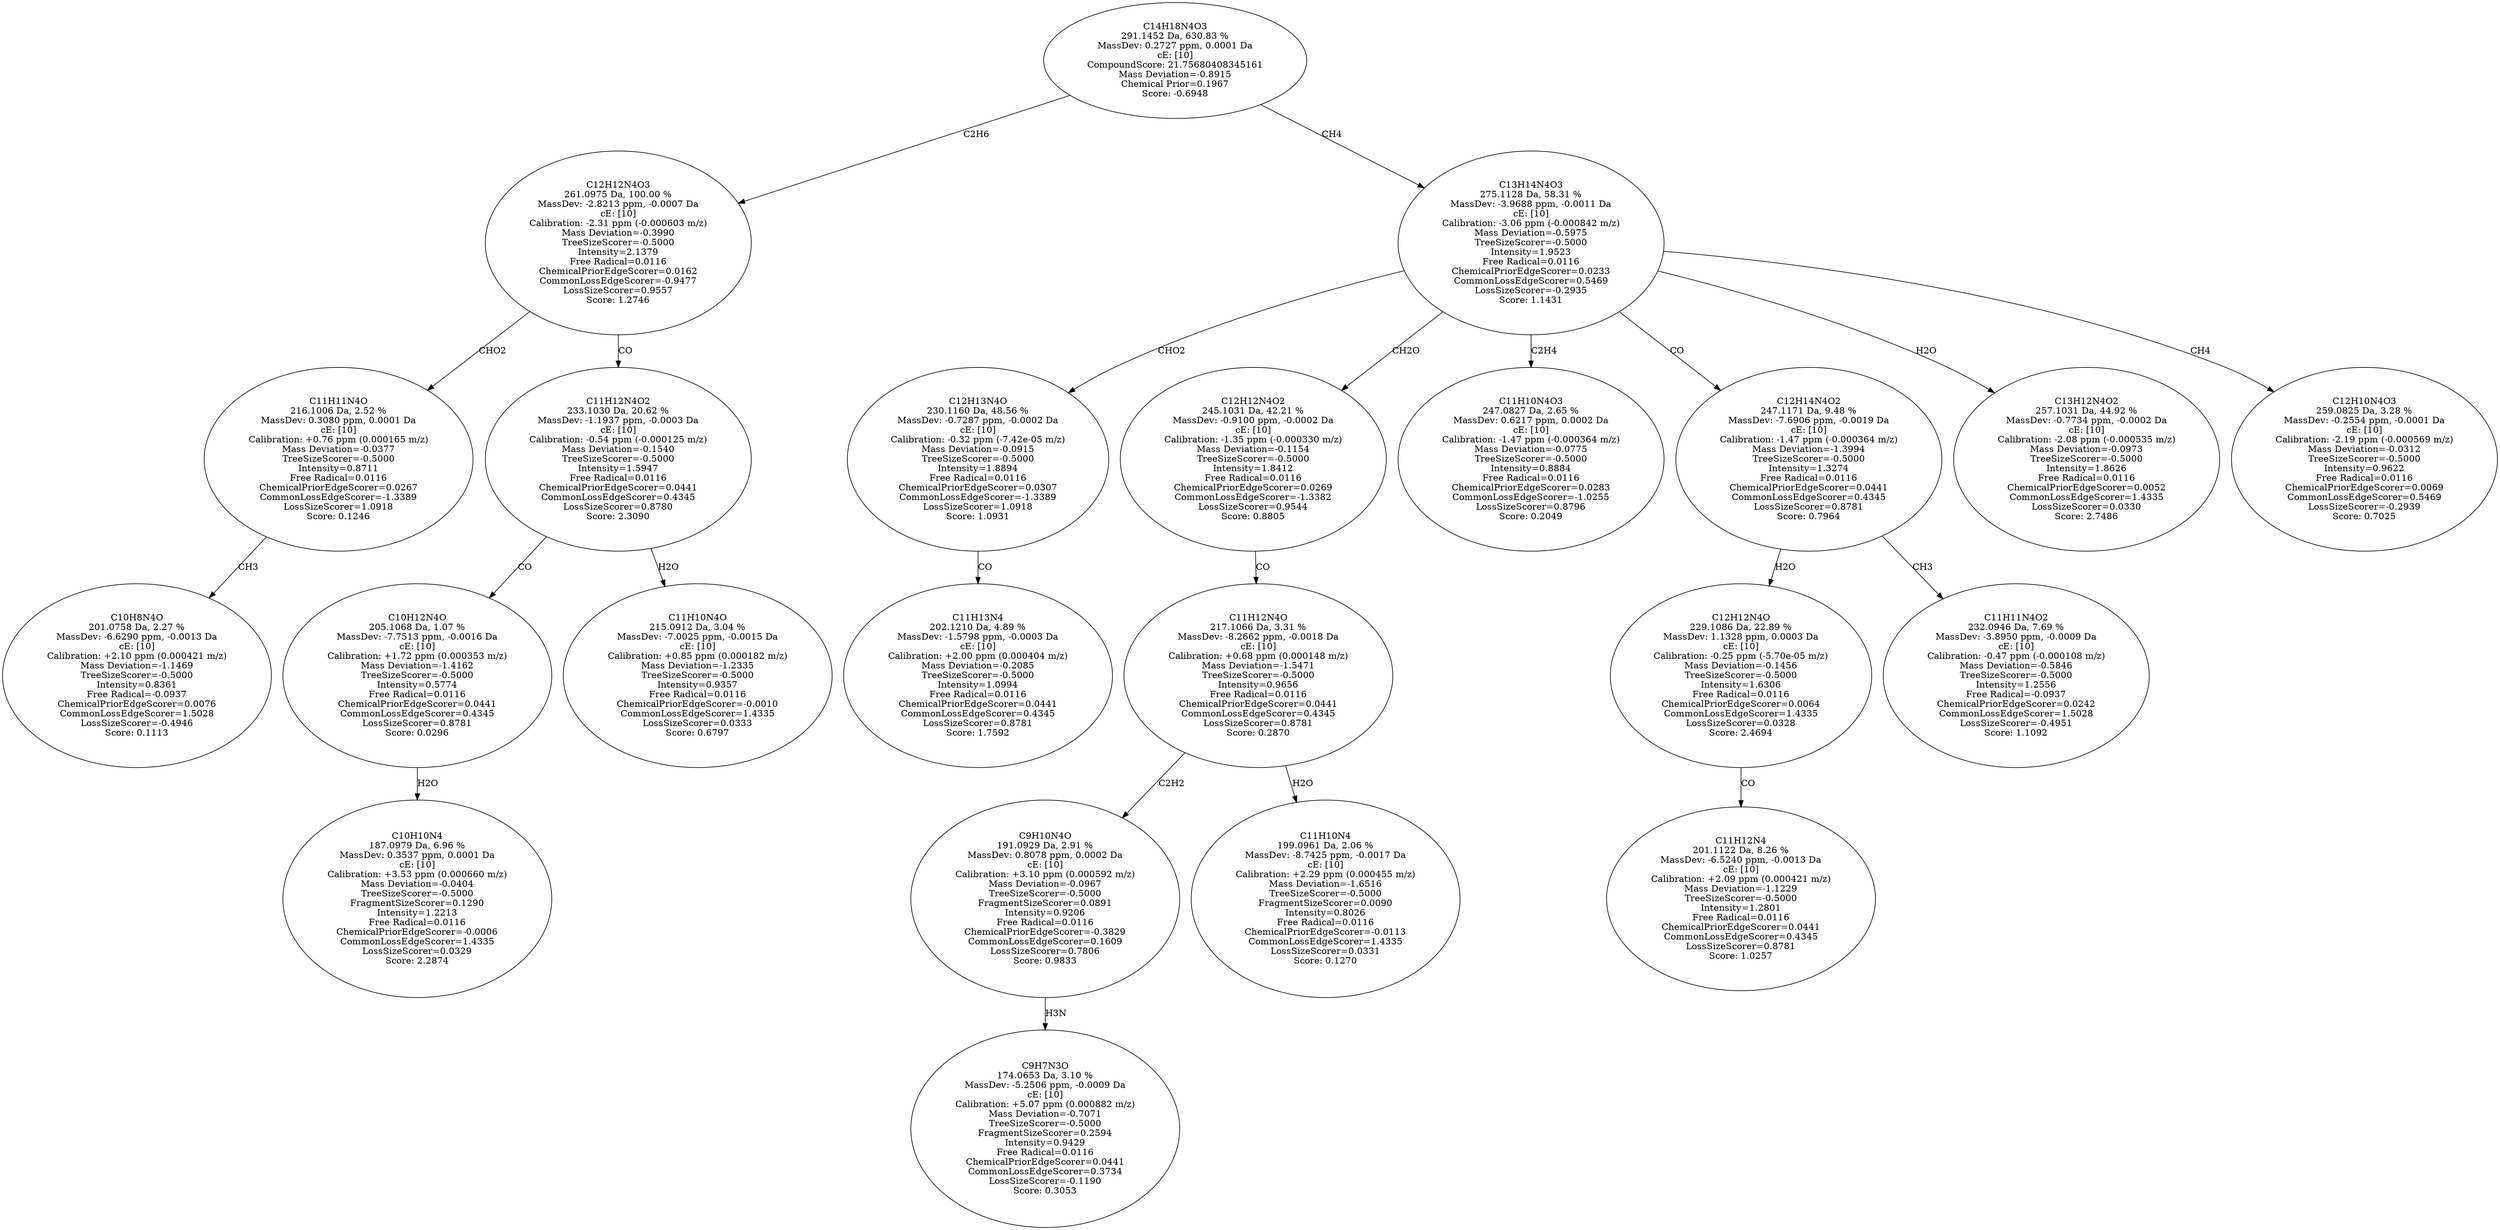 strict digraph {
v1 [label="C10H8N4O\n201.0758 Da, 2.27 %\nMassDev: -6.6290 ppm, -0.0013 Da\ncE: [10]\nCalibration: +2.10 ppm (0.000421 m/z)\nMass Deviation=-1.1469\nTreeSizeScorer=-0.5000\nIntensity=0.8361\nFree Radical=-0.0937\nChemicalPriorEdgeScorer=0.0076\nCommonLossEdgeScorer=1.5028\nLossSizeScorer=-0.4946\nScore: 0.1113"];
v2 [label="C11H11N4O\n216.1006 Da, 2.52 %\nMassDev: 0.3080 ppm, 0.0001 Da\ncE: [10]\nCalibration: +0.76 ppm (0.000165 m/z)\nMass Deviation=-0.0377\nTreeSizeScorer=-0.5000\nIntensity=0.8711\nFree Radical=0.0116\nChemicalPriorEdgeScorer=0.0267\nCommonLossEdgeScorer=-1.3389\nLossSizeScorer=1.0918\nScore: 0.1246"];
v3 [label="C10H10N4\n187.0979 Da, 6.96 %\nMassDev: 0.3537 ppm, 0.0001 Da\ncE: [10]\nCalibration: +3.53 ppm (0.000660 m/z)\nMass Deviation=-0.0404\nTreeSizeScorer=-0.5000\nFragmentSizeScorer=0.1290\nIntensity=1.2213\nFree Radical=0.0116\nChemicalPriorEdgeScorer=-0.0006\nCommonLossEdgeScorer=1.4335\nLossSizeScorer=0.0329\nScore: 2.2874"];
v4 [label="C10H12N4O\n205.1068 Da, 1.07 %\nMassDev: -7.7513 ppm, -0.0016 Da\ncE: [10]\nCalibration: +1.72 ppm (0.000353 m/z)\nMass Deviation=-1.4162\nTreeSizeScorer=-0.5000\nIntensity=0.5774\nFree Radical=0.0116\nChemicalPriorEdgeScorer=0.0441\nCommonLossEdgeScorer=0.4345\nLossSizeScorer=0.8781\nScore: 0.0296"];
v5 [label="C11H10N4O\n215.0912 Da, 3.04 %\nMassDev: -7.0025 ppm, -0.0015 Da\ncE: [10]\nCalibration: +0.85 ppm (0.000182 m/z)\nMass Deviation=-1.2335\nTreeSizeScorer=-0.5000\nIntensity=0.9357\nFree Radical=0.0116\nChemicalPriorEdgeScorer=-0.0010\nCommonLossEdgeScorer=1.4335\nLossSizeScorer=0.0333\nScore: 0.6797"];
v6 [label="C11H12N4O2\n233.1030 Da, 20.62 %\nMassDev: -1.1937 ppm, -0.0003 Da\ncE: [10]\nCalibration: -0.54 ppm (-0.000125 m/z)\nMass Deviation=-0.1540\nTreeSizeScorer=-0.5000\nIntensity=1.5947\nFree Radical=0.0116\nChemicalPriorEdgeScorer=0.0441\nCommonLossEdgeScorer=0.4345\nLossSizeScorer=0.8780\nScore: 2.3090"];
v7 [label="C12H12N4O3\n261.0975 Da, 100.00 %\nMassDev: -2.8213 ppm, -0.0007 Da\ncE: [10]\nCalibration: -2.31 ppm (-0.000603 m/z)\nMass Deviation=-0.3990\nTreeSizeScorer=-0.5000\nIntensity=2.1379\nFree Radical=0.0116\nChemicalPriorEdgeScorer=0.0162\nCommonLossEdgeScorer=-0.9477\nLossSizeScorer=0.9557\nScore: 1.2746"];
v8 [label="C11H13N4\n202.1210 Da, 4.89 %\nMassDev: -1.5798 ppm, -0.0003 Da\ncE: [10]\nCalibration: +2.00 ppm (0.000404 m/z)\nMass Deviation=-0.2085\nTreeSizeScorer=-0.5000\nIntensity=1.0994\nFree Radical=0.0116\nChemicalPriorEdgeScorer=0.0441\nCommonLossEdgeScorer=0.4345\nLossSizeScorer=0.8781\nScore: 1.7592"];
v9 [label="C12H13N4O\n230.1160 Da, 48.56 %\nMassDev: -0.7287 ppm, -0.0002 Da\ncE: [10]\nCalibration: -0.32 ppm (-7.42e-05 m/z)\nMass Deviation=-0.0915\nTreeSizeScorer=-0.5000\nIntensity=1.8894\nFree Radical=0.0116\nChemicalPriorEdgeScorer=0.0307\nCommonLossEdgeScorer=-1.3389\nLossSizeScorer=1.0918\nScore: 1.0931"];
v10 [label="C9H7N3O\n174.0653 Da, 3.10 %\nMassDev: -5.2506 ppm, -0.0009 Da\ncE: [10]\nCalibration: +5.07 ppm (0.000882 m/z)\nMass Deviation=-0.7071\nTreeSizeScorer=-0.5000\nFragmentSizeScorer=0.2594\nIntensity=0.9429\nFree Radical=0.0116\nChemicalPriorEdgeScorer=0.0441\nCommonLossEdgeScorer=0.3734\nLossSizeScorer=-0.1190\nScore: 0.3053"];
v11 [label="C9H10N4O\n191.0929 Da, 2.91 %\nMassDev: 0.8078 ppm, 0.0002 Da\ncE: [10]\nCalibration: +3.10 ppm (0.000592 m/z)\nMass Deviation=-0.0967\nTreeSizeScorer=-0.5000\nFragmentSizeScorer=0.0891\nIntensity=0.9206\nFree Radical=0.0116\nChemicalPriorEdgeScorer=-0.3829\nCommonLossEdgeScorer=0.1609\nLossSizeScorer=0.7806\nScore: 0.9833"];
v12 [label="C11H10N4\n199.0961 Da, 2.06 %\nMassDev: -8.7425 ppm, -0.0017 Da\ncE: [10]\nCalibration: +2.29 ppm (0.000455 m/z)\nMass Deviation=-1.6516\nTreeSizeScorer=-0.5000\nFragmentSizeScorer=0.0090\nIntensity=0.8026\nFree Radical=0.0116\nChemicalPriorEdgeScorer=-0.0113\nCommonLossEdgeScorer=1.4335\nLossSizeScorer=0.0331\nScore: 0.1270"];
v13 [label="C11H12N4O\n217.1066 Da, 3.31 %\nMassDev: -8.2662 ppm, -0.0018 Da\ncE: [10]\nCalibration: +0.68 ppm (0.000148 m/z)\nMass Deviation=-1.5471\nTreeSizeScorer=-0.5000\nIntensity=0.9656\nFree Radical=0.0116\nChemicalPriorEdgeScorer=0.0441\nCommonLossEdgeScorer=0.4345\nLossSizeScorer=0.8781\nScore: 0.2870"];
v14 [label="C12H12N4O2\n245.1031 Da, 42.21 %\nMassDev: -0.9100 ppm, -0.0002 Da\ncE: [10]\nCalibration: -1.35 ppm (-0.000330 m/z)\nMass Deviation=-0.1154\nTreeSizeScorer=-0.5000\nIntensity=1.8412\nFree Radical=0.0116\nChemicalPriorEdgeScorer=0.0269\nCommonLossEdgeScorer=-1.3382\nLossSizeScorer=0.9544\nScore: 0.8805"];
v15 [label="C11H10N4O3\n247.0827 Da, 2.65 %\nMassDev: 0.6217 ppm, 0.0002 Da\ncE: [10]\nCalibration: -1.47 ppm (-0.000364 m/z)\nMass Deviation=-0.0775\nTreeSizeScorer=-0.5000\nIntensity=0.8884\nFree Radical=0.0116\nChemicalPriorEdgeScorer=0.0283\nCommonLossEdgeScorer=-1.0255\nLossSizeScorer=0.8796\nScore: 0.2049"];
v16 [label="C11H12N4\n201.1122 Da, 8.26 %\nMassDev: -6.5240 ppm, -0.0013 Da\ncE: [10]\nCalibration: +2.09 ppm (0.000421 m/z)\nMass Deviation=-1.1229\nTreeSizeScorer=-0.5000\nIntensity=1.2801\nFree Radical=0.0116\nChemicalPriorEdgeScorer=0.0441\nCommonLossEdgeScorer=0.4345\nLossSizeScorer=0.8781\nScore: 1.0257"];
v17 [label="C12H12N4O\n229.1086 Da, 22.89 %\nMassDev: 1.1328 ppm, 0.0003 Da\ncE: [10]\nCalibration: -0.25 ppm (-5.70e-05 m/z)\nMass Deviation=-0.1456\nTreeSizeScorer=-0.5000\nIntensity=1.6306\nFree Radical=0.0116\nChemicalPriorEdgeScorer=0.0064\nCommonLossEdgeScorer=1.4335\nLossSizeScorer=0.0328\nScore: 2.4694"];
v18 [label="C11H11N4O2\n232.0946 Da, 7.69 %\nMassDev: -3.8950 ppm, -0.0009 Da\ncE: [10]\nCalibration: -0.47 ppm (-0.000108 m/z)\nMass Deviation=-0.5846\nTreeSizeScorer=-0.5000\nIntensity=1.2556\nFree Radical=-0.0937\nChemicalPriorEdgeScorer=0.0242\nCommonLossEdgeScorer=1.5028\nLossSizeScorer=-0.4951\nScore: 1.1092"];
v19 [label="C12H14N4O2\n247.1171 Da, 9.48 %\nMassDev: -7.6906 ppm, -0.0019 Da\ncE: [10]\nCalibration: -1.47 ppm (-0.000364 m/z)\nMass Deviation=-1.3994\nTreeSizeScorer=-0.5000\nIntensity=1.3274\nFree Radical=0.0116\nChemicalPriorEdgeScorer=0.0441\nCommonLossEdgeScorer=0.4345\nLossSizeScorer=0.8781\nScore: 0.7964"];
v20 [label="C13H12N4O2\n257.1031 Da, 44.92 %\nMassDev: -0.7734 ppm, -0.0002 Da\ncE: [10]\nCalibration: -2.08 ppm (-0.000535 m/z)\nMass Deviation=-0.0973\nTreeSizeScorer=-0.5000\nIntensity=1.8626\nFree Radical=0.0116\nChemicalPriorEdgeScorer=0.0052\nCommonLossEdgeScorer=1.4335\nLossSizeScorer=0.0330\nScore: 2.7486"];
v21 [label="C12H10N4O3\n259.0825 Da, 3.28 %\nMassDev: -0.2554 ppm, -0.0001 Da\ncE: [10]\nCalibration: -2.19 ppm (-0.000569 m/z)\nMass Deviation=-0.0312\nTreeSizeScorer=-0.5000\nIntensity=0.9622\nFree Radical=0.0116\nChemicalPriorEdgeScorer=0.0069\nCommonLossEdgeScorer=0.5469\nLossSizeScorer=-0.2939\nScore: 0.7025"];
v22 [label="C13H14N4O3\n275.1128 Da, 58.31 %\nMassDev: -3.9688 ppm, -0.0011 Da\ncE: [10]\nCalibration: -3.06 ppm (-0.000842 m/z)\nMass Deviation=-0.5975\nTreeSizeScorer=-0.5000\nIntensity=1.9523\nFree Radical=0.0116\nChemicalPriorEdgeScorer=0.0233\nCommonLossEdgeScorer=0.5469\nLossSizeScorer=-0.2935\nScore: 1.1431"];
v23 [label="C14H18N4O3\n291.1452 Da, 630.83 %\nMassDev: 0.2727 ppm, 0.0001 Da\ncE: [10]\nCompoundScore: 21.75680408345161\nMass Deviation=-0.8915\nChemical Prior=0.1967\nScore: -0.6948"];
v2 -> v1 [label="CH3"];
v7 -> v2 [label="CHO2"];
v4 -> v3 [label="H2O"];
v6 -> v4 [label="CO"];
v6 -> v5 [label="H2O"];
v7 -> v6 [label="CO"];
v23 -> v7 [label="C2H6"];
v9 -> v8 [label="CO"];
v22 -> v9 [label="CHO2"];
v11 -> v10 [label="H3N"];
v13 -> v11 [label="C2H2"];
v13 -> v12 [label="H2O"];
v14 -> v13 [label="CO"];
v22 -> v14 [label="CH2O"];
v22 -> v15 [label="C2H4"];
v17 -> v16 [label="CO"];
v19 -> v17 [label="H2O"];
v19 -> v18 [label="CH3"];
v22 -> v19 [label="CO"];
v22 -> v20 [label="H2O"];
v22 -> v21 [label="CH4"];
v23 -> v22 [label="CH4"];
}